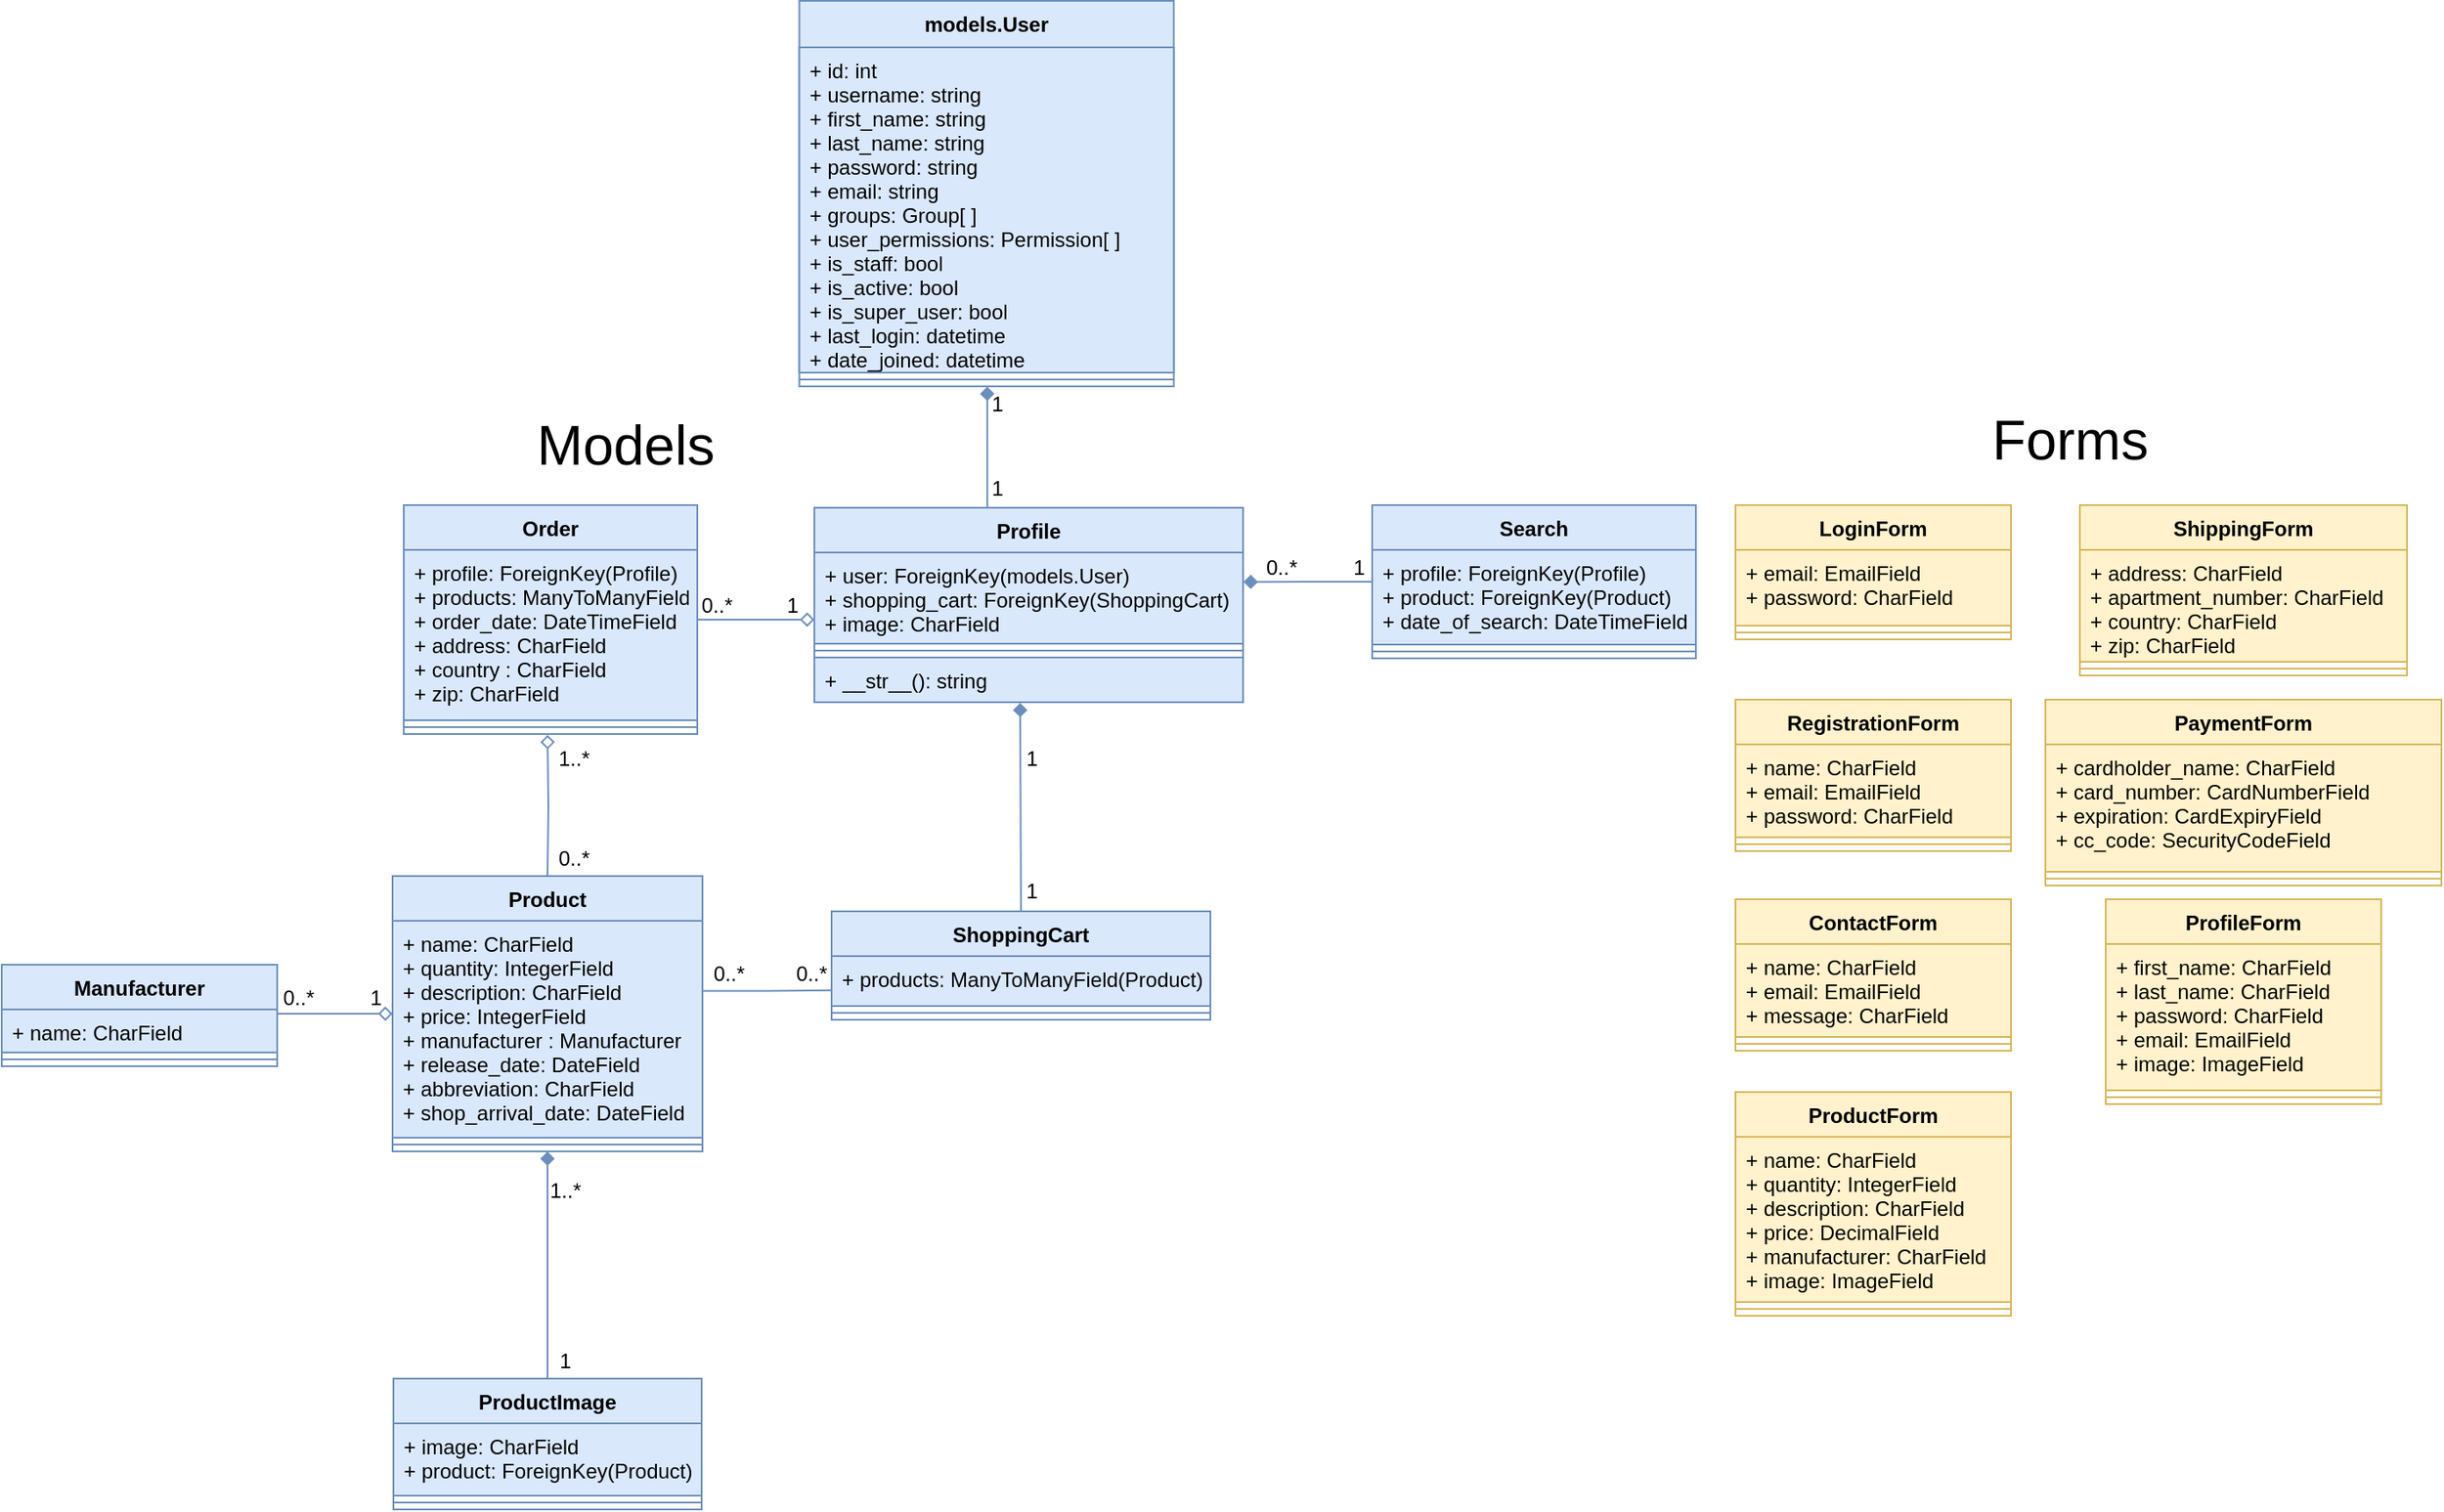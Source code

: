 <mxfile version="13.0.5"><diagram id="yB8Z-ToS75QU5VTzEQkl" name="Page-1"><mxGraphModel dx="1673" dy="896" grid="0" gridSize="10" guides="1" tooltips="1" connect="1" arrows="1" fold="1" page="1" pageScale="1" pageWidth="850" pageHeight="1100" math="0" shadow="0"><root><mxCell id="0"/><mxCell id="1" parent="0"/><mxCell id="lv2tYl9hjNgS61bm8Hcm-2" style="edgeStyle=orthogonalEdgeStyle;rounded=0;orthogonalLoop=1;jettySize=auto;html=1;exitX=0.999;exitY=0.323;exitDx=0;exitDy=0;endArrow=none;endFill=0;fillColor=#dae8fc;strokeColor=#6c8ebf;entryX=0;entryY=0.684;entryDx=0;entryDy=0;exitPerimeter=0;entryPerimeter=0;" parent="1" source="lv2tYl9hjNgS61bm8Hcm-27" edge="1" target="lv2tYl9hjNgS61bm8Hcm-33"><mxGeometry relative="1" as="geometry"><mxPoint x="710" y="908" as="targetPoint"/><Array as="points"><mxPoint x="673" y="902"/></Array></mxGeometry></mxCell><mxCell id="lv2tYl9hjNgS61bm8Hcm-4" style="edgeStyle=orthogonalEdgeStyle;rounded=0;orthogonalLoop=1;jettySize=auto;html=1;exitX=0;exitY=0.5;exitDx=0;exitDy=0;entryX=1;entryY=0.5;entryDx=0;entryDy=0;startArrow=diamond;startFill=0;endArrow=none;endFill=0;fillColor=#dae8fc;strokeColor=#6c8ebf;" parent="1" source="lv2tYl9hjNgS61bm8Hcm-26" target="lv2tYl9hjNgS61bm8Hcm-50" edge="1"><mxGeometry relative="1" as="geometry"><Array as="points"><mxPoint x="388" y="915"/></Array></mxGeometry></mxCell><mxCell id="lv2tYl9hjNgS61bm8Hcm-5" value="&lt;font style=&quot;font-size: 12px&quot;&gt;1&lt;/font&gt;" style="text;html=1;align=center;verticalAlign=middle;resizable=0;points=[];autosize=1;" parent="1" vertex="1"><mxGeometry x="816.25" y="757" width="20" height="20" as="geometry"/></mxCell><mxCell id="K9q_HAdUHdlh6qxEV7Lm-20" style="edgeStyle=orthogonalEdgeStyle;rounded=0;orthogonalLoop=1;jettySize=auto;html=1;exitX=0;exitY=0.5;exitDx=0;exitDy=0;entryX=1.001;entryY=0.323;entryDx=0;entryDy=0;entryPerimeter=0;endArrow=diamond;endFill=1;fillColor=#dae8fc;strokeColor=#6c8ebf;" edge="1" parent="1" source="iTiyri0YfsQPgAQ4jpFl-3" target="iTiyri0YfsQPgAQ4jpFl-11"><mxGeometry relative="1" as="geometry"/></mxCell><mxCell id="iTiyri0YfsQPgAQ4jpFl-3" value="Search" style="swimlane;fontStyle=1;align=center;verticalAlign=top;childLayout=stackLayout;horizontal=1;startSize=26;horizontalStack=0;resizeParent=1;resizeParentMax=0;resizeLast=0;collapsible=1;marginBottom=0;fillColor=#dae8fc;strokeColor=#6c8ebf;" parent="1" vertex="1"><mxGeometry x="1024" y="619.5" width="188" height="89" as="geometry"/></mxCell><mxCell id="iTiyri0YfsQPgAQ4jpFl-4" value="+ profile: ForeignKey(Profile)&#10;+ product: ForeignKey(Product)&#10;+ date_of_search: DateTimeField&#10;" style="text;strokeColor=#6c8ebf;fillColor=#dae8fc;align=left;verticalAlign=top;spacingLeft=4;spacingRight=4;overflow=hidden;rotatable=0;points=[[0,0.5],[1,0.5]];portConstraint=eastwest;" parent="iTiyri0YfsQPgAQ4jpFl-3" vertex="1"><mxGeometry y="26" width="188" height="55" as="geometry"/></mxCell><mxCell id="iTiyri0YfsQPgAQ4jpFl-5" value="" style="line;strokeWidth=1;fillColor=#dae8fc;align=left;verticalAlign=middle;spacingTop=-1;spacingLeft=3;spacingRight=3;rotatable=0;labelPosition=right;points=[];portConstraint=eastwest;strokeColor=#6c8ebf;" parent="iTiyri0YfsQPgAQ4jpFl-3" vertex="1"><mxGeometry y="81" width="188" height="8" as="geometry"/></mxCell><mxCell id="lv2tYl9hjNgS61bm8Hcm-6" value="&lt;font style=&quot;font-size: 12px&quot;&gt;1&lt;/font&gt;" style="text;html=1;align=center;verticalAlign=middle;resizable=0;points=[];autosize=1;" parent="1" vertex="1"><mxGeometry x="816.25" y="833.5" width="20" height="20" as="geometry"/></mxCell><mxCell id="lv2tYl9hjNgS61bm8Hcm-7" value="&lt;font style=&quot;font-size: 12px&quot;&gt;1&lt;/font&gt;" style="text;html=1;align=center;verticalAlign=middle;resizable=0;points=[];autosize=1;" parent="1" vertex="1"><mxGeometry x="677" y="667.5" width="20" height="20" as="geometry"/></mxCell><mxCell id="lv2tYl9hjNgS61bm8Hcm-8" value="0..*" style="text;html=1;align=center;verticalAlign=middle;resizable=0;points=[];autosize=1;" parent="1" vertex="1"><mxGeometry x="628" y="667.5" width="30" height="20" as="geometry"/></mxCell><mxCell id="lv2tYl9hjNgS61bm8Hcm-9" value="1" style="text;html=1;align=center;verticalAlign=middle;resizable=0;points=[];autosize=1;" parent="1" vertex="1"><mxGeometry x="435" y="896" width="20" height="20" as="geometry"/></mxCell><mxCell id="lv2tYl9hjNgS61bm8Hcm-10" value="0..*" style="text;html=1;align=center;verticalAlign=middle;resizable=0;points=[];autosize=1;" parent="1" vertex="1"><mxGeometry x="385" y="896" width="30" height="20" as="geometry"/></mxCell><mxCell id="K9q_HAdUHdlh6qxEV7Lm-17" style="edgeStyle=orthogonalEdgeStyle;rounded=0;orthogonalLoop=1;jettySize=auto;html=1;exitX=1;exitY=0.5;exitDx=0;exitDy=0;endArrow=diamond;endFill=0;fillColor=#dae8fc;strokeColor=#6c8ebf;" edge="1" parent="1" source="lv2tYl9hjNgS61bm8Hcm-23"><mxGeometry relative="1" as="geometry"><mxPoint x="700" y="686" as="targetPoint"/></mxGeometry></mxCell><mxCell id="lv2tYl9hjNgS61bm8Hcm-23" value="Order" style="swimlane;fontStyle=1;align=center;verticalAlign=top;childLayout=stackLayout;horizontal=1;startSize=26;horizontalStack=0;resizeParent=1;resizeParentMax=0;resizeLast=0;collapsible=1;marginBottom=0;fillColor=#dae8fc;strokeColor=#6c8ebf;" parent="1" vertex="1"><mxGeometry x="461.5" y="619.5" width="170.5" height="133" as="geometry"/></mxCell><mxCell id="lv2tYl9hjNgS61bm8Hcm-24" value="+ profile: ForeignKey(Profile)&#10;+ products: ManyToManyField&#10;+ order_date: DateTimeField&#10;+ address: CharField&#10;+ country : CharField&#10;+ zip: CharField" style="text;strokeColor=#6c8ebf;fillColor=#dae8fc;align=left;verticalAlign=top;spacingLeft=4;spacingRight=4;overflow=hidden;rotatable=0;points=[[0,0.5],[1,0.5]];portConstraint=eastwest;" parent="lv2tYl9hjNgS61bm8Hcm-23" vertex="1"><mxGeometry y="26" width="170.5" height="99" as="geometry"/></mxCell><mxCell id="lv2tYl9hjNgS61bm8Hcm-25" value="" style="line;strokeWidth=1;fillColor=#dae8fc;align=left;verticalAlign=middle;spacingTop=-1;spacingLeft=3;spacingRight=3;rotatable=0;labelPosition=right;points=[];portConstraint=eastwest;strokeColor=#6c8ebf;" parent="lv2tYl9hjNgS61bm8Hcm-23" vertex="1"><mxGeometry y="125" width="170.5" height="8" as="geometry"/></mxCell><mxCell id="lv2tYl9hjNgS61bm8Hcm-11" value="1..*" style="text;html=1;align=center;verticalAlign=middle;resizable=0;points=[];autosize=1;" parent="1" vertex="1"><mxGeometry x="540" y="1008" width="30" height="20" as="geometry"/></mxCell><mxCell id="lv2tYl9hjNgS61bm8Hcm-58" value="models.User" style="swimlane;fontStyle=1;align=center;verticalAlign=top;childLayout=stackLayout;horizontal=1;startSize=27;horizontalStack=0;resizeParent=1;resizeParentMax=0;resizeLast=0;collapsible=1;marginBottom=0;fillColor=#dae8fc;strokeColor=#6c8ebf;" parent="1" vertex="1"><mxGeometry x="691.25" y="326.5" width="217.5" height="224" as="geometry"/></mxCell><mxCell id="lv2tYl9hjNgS61bm8Hcm-59" value="+ id: int&#10;+ username: string&#10;+ first_name: string&#10;+ last_name: string&#10;+ password: string&#10;+ email: string&#10;+ groups: Group[ ]&#10;+ user_permissions: Permission[ ]&#10;+ is_staff: bool&#10;+ is_active: bool&#10;+ is_super_user: bool&#10;+ last_login: datetime&#10;+ date_joined: datetime" style="text;strokeColor=#6c8ebf;fillColor=#dae8fc;align=left;verticalAlign=top;spacingLeft=4;spacingRight=4;overflow=hidden;rotatable=0;points=[[0,0.5],[1,0.5]];portConstraint=eastwest;" parent="lv2tYl9hjNgS61bm8Hcm-58" vertex="1"><mxGeometry y="27" width="217.5" height="189" as="geometry"/></mxCell><mxCell id="lv2tYl9hjNgS61bm8Hcm-60" value="" style="line;strokeWidth=1;fillColor=#dae8fc;align=left;verticalAlign=middle;spacingTop=-1;spacingLeft=3;spacingRight=3;rotatable=0;labelPosition=right;points=[];portConstraint=eastwest;strokeColor=#6c8ebf;" parent="lv2tYl9hjNgS61bm8Hcm-58" vertex="1"><mxGeometry y="216" width="217.5" height="8" as="geometry"/></mxCell><mxCell id="lv2tYl9hjNgS61bm8Hcm-38" value="LoginForm" style="swimlane;fontStyle=1;align=center;verticalAlign=top;childLayout=stackLayout;horizontal=1;startSize=26;horizontalStack=0;resizeParent=1;resizeParentMax=0;resizeLast=0;collapsible=1;marginBottom=0;fillColor=#fff2cc;strokeColor=#d6b656;" parent="1" vertex="1"><mxGeometry x="1235" y="619.5" width="160" height="78" as="geometry"/></mxCell><mxCell id="lv2tYl9hjNgS61bm8Hcm-39" value="+ email: EmailField&#10;+ password: CharField" style="text;strokeColor=#d6b656;fillColor=#fff2cc;align=left;verticalAlign=top;spacingLeft=4;spacingRight=4;overflow=hidden;rotatable=0;points=[[0,0.5],[1,0.5]];portConstraint=eastwest;" parent="lv2tYl9hjNgS61bm8Hcm-38" vertex="1"><mxGeometry y="26" width="160" height="44" as="geometry"/></mxCell><mxCell id="lv2tYl9hjNgS61bm8Hcm-40" value="" style="line;strokeWidth=1;fillColor=#fff2cc;align=left;verticalAlign=middle;spacingTop=-1;spacingLeft=3;spacingRight=3;rotatable=0;labelPosition=right;points=[];portConstraint=eastwest;strokeColor=#d6b656;" parent="lv2tYl9hjNgS61bm8Hcm-38" vertex="1"><mxGeometry y="70" width="160" height="8" as="geometry"/></mxCell><mxCell id="lv2tYl9hjNgS61bm8Hcm-41" value="RegistrationForm" style="swimlane;fontStyle=1;align=center;verticalAlign=top;childLayout=stackLayout;horizontal=1;startSize=26;horizontalStack=0;resizeParent=1;resizeParentMax=0;resizeLast=0;collapsible=1;marginBottom=0;fillColor=#fff2cc;strokeColor=#d6b656;" parent="1" vertex="1"><mxGeometry x="1235" y="732.5" width="160" height="88" as="geometry"/></mxCell><mxCell id="lv2tYl9hjNgS61bm8Hcm-42" value="+ name: CharField&#10;+ email: EmailField&#10;+ password: CharField" style="text;strokeColor=#d6b656;fillColor=#fff2cc;align=left;verticalAlign=top;spacingLeft=4;spacingRight=4;overflow=hidden;rotatable=0;points=[[0,0.5],[1,0.5]];portConstraint=eastwest;" parent="lv2tYl9hjNgS61bm8Hcm-41" vertex="1"><mxGeometry y="26" width="160" height="54" as="geometry"/></mxCell><mxCell id="lv2tYl9hjNgS61bm8Hcm-43" value="" style="line;strokeWidth=1;fillColor=#fff2cc;align=left;verticalAlign=middle;spacingTop=-1;spacingLeft=3;spacingRight=3;rotatable=0;labelPosition=right;points=[];portConstraint=eastwest;strokeColor=#d6b656;" parent="lv2tYl9hjNgS61bm8Hcm-41" vertex="1"><mxGeometry y="80" width="160" height="8" as="geometry"/></mxCell><mxCell id="lv2tYl9hjNgS61bm8Hcm-44" value="PaymentForm" style="swimlane;fontStyle=1;align=center;verticalAlign=top;childLayout=stackLayout;horizontal=1;startSize=26;horizontalStack=0;resizeParent=1;resizeParentMax=0;resizeLast=0;collapsible=1;marginBottom=0;fillColor=#fff2cc;strokeColor=#d6b656;" parent="1" vertex="1"><mxGeometry x="1415" y="732.5" width="230" height="108" as="geometry"/></mxCell><mxCell id="lv2tYl9hjNgS61bm8Hcm-45" value="+ cardholder_name: CharField&#10;+ card_number: CardNumberField &#10;+ expiration: CardExpiryField&#10;+ cc_code: SecurityCodeField" style="text;strokeColor=#d6b656;fillColor=#fff2cc;align=left;verticalAlign=top;spacingLeft=4;spacingRight=4;overflow=hidden;rotatable=0;points=[[0,0.5],[1,0.5]];portConstraint=eastwest;" parent="lv2tYl9hjNgS61bm8Hcm-44" vertex="1"><mxGeometry y="26" width="230" height="74" as="geometry"/></mxCell><mxCell id="lv2tYl9hjNgS61bm8Hcm-46" value="" style="line;strokeWidth=1;fillColor=#fff2cc;align=left;verticalAlign=middle;spacingTop=-1;spacingLeft=3;spacingRight=3;rotatable=0;labelPosition=right;points=[];portConstraint=eastwest;strokeColor=#d6b656;" parent="lv2tYl9hjNgS61bm8Hcm-44" vertex="1"><mxGeometry y="100" width="230" height="8" as="geometry"/></mxCell><mxCell id="lv2tYl9hjNgS61bm8Hcm-53" value="ContactForm" style="swimlane;fontStyle=1;align=center;verticalAlign=top;childLayout=stackLayout;horizontal=1;startSize=26;horizontalStack=0;resizeParent=1;resizeParentMax=0;resizeLast=0;collapsible=1;marginBottom=0;fillColor=#fff2cc;strokeColor=#d6b656;" parent="1" vertex="1"><mxGeometry x="1235" y="848.5" width="160" height="88" as="geometry"/></mxCell><mxCell id="lv2tYl9hjNgS61bm8Hcm-54" value="+ name: CharField&#10;+ email: EmailField&#10;+ message: CharField" style="text;strokeColor=#d6b656;fillColor=#fff2cc;align=left;verticalAlign=top;spacingLeft=4;spacingRight=4;overflow=hidden;rotatable=0;points=[[0,0.5],[1,0.5]];portConstraint=eastwest;" parent="lv2tYl9hjNgS61bm8Hcm-53" vertex="1"><mxGeometry y="26" width="160" height="54" as="geometry"/></mxCell><mxCell id="lv2tYl9hjNgS61bm8Hcm-55" value="" style="line;strokeWidth=1;fillColor=#fff2cc;align=left;verticalAlign=middle;spacingTop=-1;spacingLeft=3;spacingRight=3;rotatable=0;labelPosition=right;points=[];portConstraint=eastwest;strokeColor=#d6b656;" parent="lv2tYl9hjNgS61bm8Hcm-53" vertex="1"><mxGeometry y="80" width="160" height="8" as="geometry"/></mxCell><mxCell id="8MPdxOmHx4OZfVybfr2r-1" value="ProfileForm" style="swimlane;fontStyle=1;align=center;verticalAlign=top;childLayout=stackLayout;horizontal=1;startSize=26;horizontalStack=0;resizeParent=1;resizeParentMax=0;resizeLast=0;collapsible=1;marginBottom=0;fillColor=#fff2cc;strokeColor=#d6b656;" parent="1" vertex="1"><mxGeometry x="1450" y="848.5" width="160" height="119" as="geometry"/></mxCell><mxCell id="8MPdxOmHx4OZfVybfr2r-2" value="+ first_name: CharField&#10;+ last_name: CharField&#10;+ password: CharField&#10;+ email: EmailField&#10;+ image: ImageField&#10;" style="text;strokeColor=#d6b656;fillColor=#fff2cc;align=left;verticalAlign=top;spacingLeft=4;spacingRight=4;overflow=hidden;rotatable=0;points=[[0,0.5],[1,0.5]];portConstraint=eastwest;" parent="8MPdxOmHx4OZfVybfr2r-1" vertex="1"><mxGeometry y="26" width="160" height="85" as="geometry"/></mxCell><mxCell id="8MPdxOmHx4OZfVybfr2r-3" value="" style="line;strokeWidth=1;fillColor=#fff2cc;align=left;verticalAlign=middle;spacingTop=-1;spacingLeft=3;spacingRight=3;rotatable=0;labelPosition=right;points=[];portConstraint=eastwest;strokeColor=#d6b656;" parent="8MPdxOmHx4OZfVybfr2r-1" vertex="1"><mxGeometry y="111" width="160" height="8" as="geometry"/></mxCell><mxCell id="8MPdxOmHx4OZfVybfr2r-4" value="ProductForm" style="swimlane;fontStyle=1;align=center;verticalAlign=top;childLayout=stackLayout;horizontal=1;startSize=26;horizontalStack=0;resizeParent=1;resizeParentMax=0;resizeLast=0;collapsible=1;marginBottom=0;fillColor=#fff2cc;strokeColor=#d6b656;" parent="1" vertex="1"><mxGeometry x="1235" y="960.5" width="160" height="130" as="geometry"/></mxCell><mxCell id="8MPdxOmHx4OZfVybfr2r-5" value="+ name: CharField&#10;+ quantity: IntegerField&#10;+ description: CharField&#10;+ price: DecimalField&#10;+ manufacturer: CharField&#10;+ image: ImageField" style="text;strokeColor=#d6b656;fillColor=#fff2cc;align=left;verticalAlign=top;spacingLeft=4;spacingRight=4;overflow=hidden;rotatable=0;points=[[0,0.5],[1,0.5]];portConstraint=eastwest;" parent="8MPdxOmHx4OZfVybfr2r-4" vertex="1"><mxGeometry y="26" width="160" height="96" as="geometry"/></mxCell><mxCell id="8MPdxOmHx4OZfVybfr2r-6" value="" style="line;strokeWidth=1;fillColor=#fff2cc;align=left;verticalAlign=middle;spacingTop=-1;spacingLeft=3;spacingRight=3;rotatable=0;labelPosition=right;points=[];portConstraint=eastwest;strokeColor=#d6b656;" parent="8MPdxOmHx4OZfVybfr2r-4" vertex="1"><mxGeometry y="122" width="160" height="8" as="geometry"/></mxCell><mxCell id="lv2tYl9hjNgS61bm8Hcm-47" value="ShippingForm" style="swimlane;fontStyle=1;align=center;verticalAlign=top;childLayout=stackLayout;horizontal=1;startSize=26;horizontalStack=0;resizeParent=1;resizeParentMax=0;resizeLast=0;collapsible=1;marginBottom=0;fillColor=#fff2cc;strokeColor=#d6b656;" parent="1" vertex="1"><mxGeometry x="1435" y="619.5" width="190" height="99" as="geometry"/></mxCell><mxCell id="lv2tYl9hjNgS61bm8Hcm-48" value="+ address: CharField&#10;+ apartment_number: CharField&#10;+ country: CharField&#10;+ zip: CharField" style="text;strokeColor=#d6b656;fillColor=#fff2cc;align=left;verticalAlign=top;spacingLeft=4;spacingRight=4;overflow=hidden;rotatable=0;points=[[0,0.5],[1,0.5]];portConstraint=eastwest;" parent="lv2tYl9hjNgS61bm8Hcm-47" vertex="1"><mxGeometry y="26" width="190" height="65" as="geometry"/></mxCell><mxCell id="lv2tYl9hjNgS61bm8Hcm-49" value="" style="line;strokeWidth=1;fillColor=#fff2cc;align=left;verticalAlign=middle;spacingTop=-1;spacingLeft=3;spacingRight=3;rotatable=0;labelPosition=right;points=[];portConstraint=eastwest;strokeColor=#d6b656;" parent="lv2tYl9hjNgS61bm8Hcm-47" vertex="1"><mxGeometry y="91" width="190" height="8" as="geometry"/></mxCell><mxCell id="lv2tYl9hjNgS61bm8Hcm-12" value="1" style="text;html=1;align=center;verticalAlign=middle;resizable=0;points=[];autosize=1;" parent="1" vertex="1"><mxGeometry x="545" y="1107" width="20" height="20" as="geometry"/></mxCell><mxCell id="lv2tYl9hjNgS61bm8Hcm-14" style="edgeStyle=orthogonalEdgeStyle;rounded=0;orthogonalLoop=1;jettySize=auto;html=1;entryX=0.5;entryY=0;entryDx=0;entryDy=0;endArrow=none;endFill=0;fillColor=#dae8fc;strokeColor=#6c8ebf;startArrow=diamond;startFill=0;" parent="1" target="lv2tYl9hjNgS61bm8Hcm-26" edge="1"><mxGeometry relative="1" as="geometry"><mxPoint x="545" y="753" as="sourcePoint"/></mxGeometry></mxCell><mxCell id="lv2tYl9hjNgS61bm8Hcm-15" value="0..*" style="text;html=1;align=center;verticalAlign=middle;resizable=0;points=[];autosize=1;" parent="1" vertex="1"><mxGeometry x="545" y="815" width="30" height="20" as="geometry"/></mxCell><mxCell id="lv2tYl9hjNgS61bm8Hcm-16" value="1..*" style="text;html=1;align=center;verticalAlign=middle;resizable=0;points=[];autosize=1;" parent="1" vertex="1"><mxGeometry x="545" y="757" width="30" height="20" as="geometry"/></mxCell><mxCell id="lv2tYl9hjNgS61bm8Hcm-17" value="0..*" style="text;html=1;align=center;verticalAlign=middle;resizable=0;points=[];autosize=1;" parent="1" vertex="1"><mxGeometry x="634.5" y="882" width="30" height="20" as="geometry"/></mxCell><mxCell id="lv2tYl9hjNgS61bm8Hcm-18" value="0..*" style="text;html=1;align=center;verticalAlign=middle;resizable=0;points=[];autosize=1;" parent="1" vertex="1"><mxGeometry x="683" y="882" width="30" height="20" as="geometry"/></mxCell><mxCell id="lv2tYl9hjNgS61bm8Hcm-26" value="Product" style="swimlane;fontStyle=1;align=center;verticalAlign=top;childLayout=stackLayout;horizontal=1;startSize=26;horizontalStack=0;resizeParent=1;resizeParentMax=0;resizeLast=0;collapsible=1;marginBottom=0;fillColor=#dae8fc;strokeColor=#6c8ebf;" parent="1" vertex="1"><mxGeometry x="455" y="835" width="180" height="160" as="geometry"/></mxCell><mxCell id="lv2tYl9hjNgS61bm8Hcm-27" value="+ name: CharField&#10;+ quantity: IntegerField&#10;+ description: CharField&#10;+ price: IntegerField&#10;+ manufacturer : Manufacturer&#10;+ release_date: DateField&#10;+ abbreviation: CharField&#10;+ shop_arrival_date: DateField" style="text;strokeColor=#6c8ebf;fillColor=#dae8fc;align=left;verticalAlign=top;spacingLeft=4;spacingRight=4;overflow=hidden;rotatable=0;points=[[0,0.5],[1,0.5]];portConstraint=eastwest;" parent="lv2tYl9hjNgS61bm8Hcm-26" vertex="1"><mxGeometry y="26" width="180" height="126" as="geometry"/></mxCell><mxCell id="lv2tYl9hjNgS61bm8Hcm-28" value="" style="line;strokeWidth=1;fillColor=#dae8fc;align=left;verticalAlign=middle;spacingTop=-1;spacingLeft=3;spacingRight=3;rotatable=0;labelPosition=right;points=[];portConstraint=eastwest;strokeColor=#6c8ebf;" parent="lv2tYl9hjNgS61bm8Hcm-26" vertex="1"><mxGeometry y="152" width="180" height="8" as="geometry"/></mxCell><mxCell id="lv2tYl9hjNgS61bm8Hcm-36" value="&lt;font style=&quot;font-size: 32px&quot;&gt;Models&lt;/font&gt;" style="text;html=1;align=center;verticalAlign=middle;resizable=0;points=[];autosize=1;" parent="1" vertex="1"><mxGeometry x="530" y="570" width="120" height="30" as="geometry"/></mxCell><mxCell id="lv2tYl9hjNgS61bm8Hcm-37" value="&lt;font style=&quot;font-size: 32px&quot;&gt;Forms&lt;/font&gt;" style="text;html=1;align=center;verticalAlign=middle;resizable=0;points=[];autosize=1;" parent="1" vertex="1"><mxGeometry x="1374" y="567" width="110" height="30" as="geometry"/></mxCell><mxCell id="lv2tYl9hjNgS61bm8Hcm-56" value="1" style="text;html=1;align=center;verticalAlign=middle;resizable=0;points=[];autosize=1;" parent="1" vertex="1"><mxGeometry x="796.25" y="600" width="20" height="20" as="geometry"/></mxCell><mxCell id="lv2tYl9hjNgS61bm8Hcm-57" value="1" style="text;html=1;align=center;verticalAlign=middle;resizable=0;points=[];autosize=1;" parent="1" vertex="1"><mxGeometry x="796.25" y="550.5" width="20" height="20" as="geometry"/></mxCell><mxCell id="lv2tYl9hjNgS61bm8Hcm-64" style="edgeStyle=orthogonalEdgeStyle;rounded=0;orthogonalLoop=1;jettySize=auto;html=1;entryX=0.512;entryY=0.004;entryDx=0;entryDy=0;entryPerimeter=0;endArrow=none;endFill=0;fillColor=#dae8fc;strokeColor=#6c8ebf;startArrow=diamond;startFill=1;exitX=0.206;exitY=0.006;exitDx=0;exitDy=0;exitPerimeter=0;" parent="1" source="lv2tYl9hjNgS61bm8Hcm-57" edge="1"><mxGeometry relative="1" as="geometry"><Array as="points"><mxPoint x="800.25" y="553.5"/><mxPoint x="800.25" y="553.5"/></Array><mxPoint x="800.25" y="553.5" as="sourcePoint"/><mxPoint x="800.41" y="621" as="targetPoint"/></mxGeometry></mxCell><mxCell id="iTiyri0YfsQPgAQ4jpFl-10" value="Profile" style="swimlane;fontStyle=1;align=center;verticalAlign=top;childLayout=stackLayout;horizontal=1;startSize=26;horizontalStack=0;resizeParent=1;resizeParentMax=0;resizeLast=0;collapsible=1;marginBottom=0;fillColor=#dae8fc;strokeColor=#6c8ebf;" parent="1" vertex="1"><mxGeometry x="700" y="621" width="249" height="113" as="geometry"/></mxCell><mxCell id="iTiyri0YfsQPgAQ4jpFl-11" value="+ user: ForeignKey(models.User)&#10;+ shopping_cart: ForeignKey(ShoppingCart)&#10;+ image: CharField&#10;&#10;" style="text;strokeColor=#6c8ebf;fillColor=#dae8fc;align=left;verticalAlign=top;spacingLeft=4;spacingRight=4;overflow=hidden;rotatable=0;points=[[0,0.5],[1,0.5]];portConstraint=eastwest;" parent="iTiyri0YfsQPgAQ4jpFl-10" vertex="1"><mxGeometry y="26" width="249" height="53" as="geometry"/></mxCell><mxCell id="iTiyri0YfsQPgAQ4jpFl-12" value="" style="line;strokeWidth=1;fillColor=#dae8fc;align=left;verticalAlign=middle;spacingTop=-1;spacingLeft=3;spacingRight=3;rotatable=0;labelPosition=right;points=[];portConstraint=eastwest;strokeColor=#6c8ebf;" parent="iTiyri0YfsQPgAQ4jpFl-10" vertex="1"><mxGeometry y="79" width="249" height="8" as="geometry"/></mxCell><mxCell id="iTiyri0YfsQPgAQ4jpFl-13" value="+ __str__(): string" style="text;strokeColor=#6c8ebf;fillColor=#dae8fc;align=left;verticalAlign=top;spacingLeft=4;spacingRight=4;overflow=hidden;rotatable=0;points=[[0,0.5],[1,0.5]];portConstraint=eastwest;" parent="iTiyri0YfsQPgAQ4jpFl-10" vertex="1"><mxGeometry y="87" width="249" height="26" as="geometry"/></mxCell><mxCell id="iTiyri0YfsQPgAQ4jpFl-15" value="1" style="text;html=1;align=center;verticalAlign=middle;resizable=0;points=[];autosize=1;" parent="1" vertex="1"><mxGeometry x="1007" y="647" width="17" height="18" as="geometry"/></mxCell><mxCell id="iTiyri0YfsQPgAQ4jpFl-16" value="0..*" style="text;html=1;align=center;verticalAlign=middle;resizable=0;points=[];autosize=1;" parent="1" vertex="1"><mxGeometry x="957" y="647" width="28" height="18" as="geometry"/></mxCell><mxCell id="K9q_HAdUHdlh6qxEV7Lm-7" style="edgeStyle=orthogonalEdgeStyle;rounded=0;orthogonalLoop=1;jettySize=auto;html=1;exitX=0.5;exitY=0;exitDx=0;exitDy=0;entryX=0.5;entryY=1;entryDx=0;entryDy=0;fillColor=#dae8fc;strokeColor=#6c8ebf;endArrow=diamond;endFill=1;" edge="1" parent="1" source="lv2tYl9hjNgS61bm8Hcm-29" target="lv2tYl9hjNgS61bm8Hcm-26"><mxGeometry relative="1" as="geometry"><Array as="points"/></mxGeometry></mxCell><mxCell id="lv2tYl9hjNgS61bm8Hcm-29" value="ProductImage" style="swimlane;fontStyle=1;align=center;verticalAlign=top;childLayout=stackLayout;horizontal=1;startSize=26;horizontalStack=0;resizeParent=1;resizeParentMax=0;resizeLast=0;collapsible=1;marginBottom=0;fillColor=#dae8fc;strokeColor=#6c8ebf;" parent="1" vertex="1"><mxGeometry x="455.5" y="1127" width="179" height="76" as="geometry"/></mxCell><mxCell id="lv2tYl9hjNgS61bm8Hcm-30" value="+ image: CharField&#10;+ product: ForeignKey(Product)&#10;" style="text;strokeColor=#6c8ebf;fillColor=#dae8fc;align=left;verticalAlign=top;spacingLeft=4;spacingRight=4;overflow=hidden;rotatable=0;points=[[0,0.5],[1,0.5]];portConstraint=eastwest;" parent="lv2tYl9hjNgS61bm8Hcm-29" vertex="1"><mxGeometry y="26" width="179" height="42" as="geometry"/></mxCell><mxCell id="lv2tYl9hjNgS61bm8Hcm-31" value="" style="line;strokeWidth=1;fillColor=#dae8fc;align=left;verticalAlign=middle;spacingTop=-1;spacingLeft=3;spacingRight=3;rotatable=0;labelPosition=right;points=[];portConstraint=eastwest;strokeColor=#6c8ebf;" parent="lv2tYl9hjNgS61bm8Hcm-29" vertex="1"><mxGeometry y="68" width="179" height="8" as="geometry"/></mxCell><mxCell id="K9q_HAdUHdlh6qxEV7Lm-19" style="edgeStyle=orthogonalEdgeStyle;rounded=0;orthogonalLoop=1;jettySize=auto;html=1;exitX=0.5;exitY=0;exitDx=0;exitDy=0;entryX=0.48;entryY=1.015;entryDx=0;entryDy=0;entryPerimeter=0;endArrow=diamond;endFill=1;fillColor=#dae8fc;strokeColor=#6c8ebf;" edge="1" parent="1" source="lv2tYl9hjNgS61bm8Hcm-32" target="iTiyri0YfsQPgAQ4jpFl-13"><mxGeometry relative="1" as="geometry"><Array as="points"><mxPoint x="820" y="856"/></Array></mxGeometry></mxCell><mxCell id="lv2tYl9hjNgS61bm8Hcm-32" value="ShoppingCart" style="swimlane;fontStyle=1;align=center;verticalAlign=top;childLayout=stackLayout;horizontal=1;startSize=26;horizontalStack=0;resizeParent=1;resizeParentMax=0;resizeLast=0;collapsible=1;marginBottom=0;fillColor=#dae8fc;strokeColor=#6c8ebf;" parent="1" vertex="1"><mxGeometry x="710" y="855.5" width="220" height="63" as="geometry"/></mxCell><mxCell id="lv2tYl9hjNgS61bm8Hcm-33" value="+ products: ManyToManyField(Product)" style="text;strokeColor=#6c8ebf;fillColor=#dae8fc;align=left;verticalAlign=top;spacingLeft=4;spacingRight=4;overflow=hidden;rotatable=0;points=[[0,0.5],[1,0.5]];portConstraint=eastwest;" parent="lv2tYl9hjNgS61bm8Hcm-32" vertex="1"><mxGeometry y="26" width="220" height="29" as="geometry"/></mxCell><mxCell id="lv2tYl9hjNgS61bm8Hcm-34" value="" style="line;strokeWidth=1;fillColor=#dae8fc;align=left;verticalAlign=middle;spacingTop=-1;spacingLeft=3;spacingRight=3;rotatable=0;labelPosition=right;points=[];portConstraint=eastwest;strokeColor=#6c8ebf;" parent="lv2tYl9hjNgS61bm8Hcm-32" vertex="1"><mxGeometry y="55" width="220" height="8" as="geometry"/></mxCell><mxCell id="lv2tYl9hjNgS61bm8Hcm-35" value="" style="text;strokeColor=#6c8ebf;fillColor=#dae8fc;align=left;verticalAlign=top;spacingLeft=4;spacingRight=4;overflow=hidden;rotatable=0;points=[[0,0.5],[1,0.5]];portConstraint=eastwest;" parent="lv2tYl9hjNgS61bm8Hcm-32" vertex="1"><mxGeometry y="63" width="220" as="geometry"/></mxCell><mxCell id="lv2tYl9hjNgS61bm8Hcm-50" value="Manufacturer" style="swimlane;fontStyle=1;align=center;verticalAlign=top;childLayout=stackLayout;horizontal=1;startSize=26;horizontalStack=0;resizeParent=1;resizeParentMax=0;resizeLast=0;collapsible=1;marginBottom=0;fillColor=#dae8fc;strokeColor=#6c8ebf;" parent="1" vertex="1"><mxGeometry x="228" y="886.5" width="160" height="59" as="geometry"/></mxCell><mxCell id="lv2tYl9hjNgS61bm8Hcm-51" value="+ name: CharField" style="text;strokeColor=#6c8ebf;fillColor=#dae8fc;align=left;verticalAlign=top;spacingLeft=4;spacingRight=4;overflow=hidden;rotatable=0;points=[[0,0.5],[1,0.5]];portConstraint=eastwest;" parent="lv2tYl9hjNgS61bm8Hcm-50" vertex="1"><mxGeometry y="26" width="160" height="25" as="geometry"/></mxCell><mxCell id="lv2tYl9hjNgS61bm8Hcm-52" value="" style="line;strokeWidth=1;fillColor=#dae8fc;align=left;verticalAlign=middle;spacingTop=-1;spacingLeft=3;spacingRight=3;rotatable=0;labelPosition=right;points=[];portConstraint=eastwest;strokeColor=#6c8ebf;" parent="lv2tYl9hjNgS61bm8Hcm-50" vertex="1"><mxGeometry y="51" width="160" height="8" as="geometry"/></mxCell></root></mxGraphModel></diagram></mxfile>